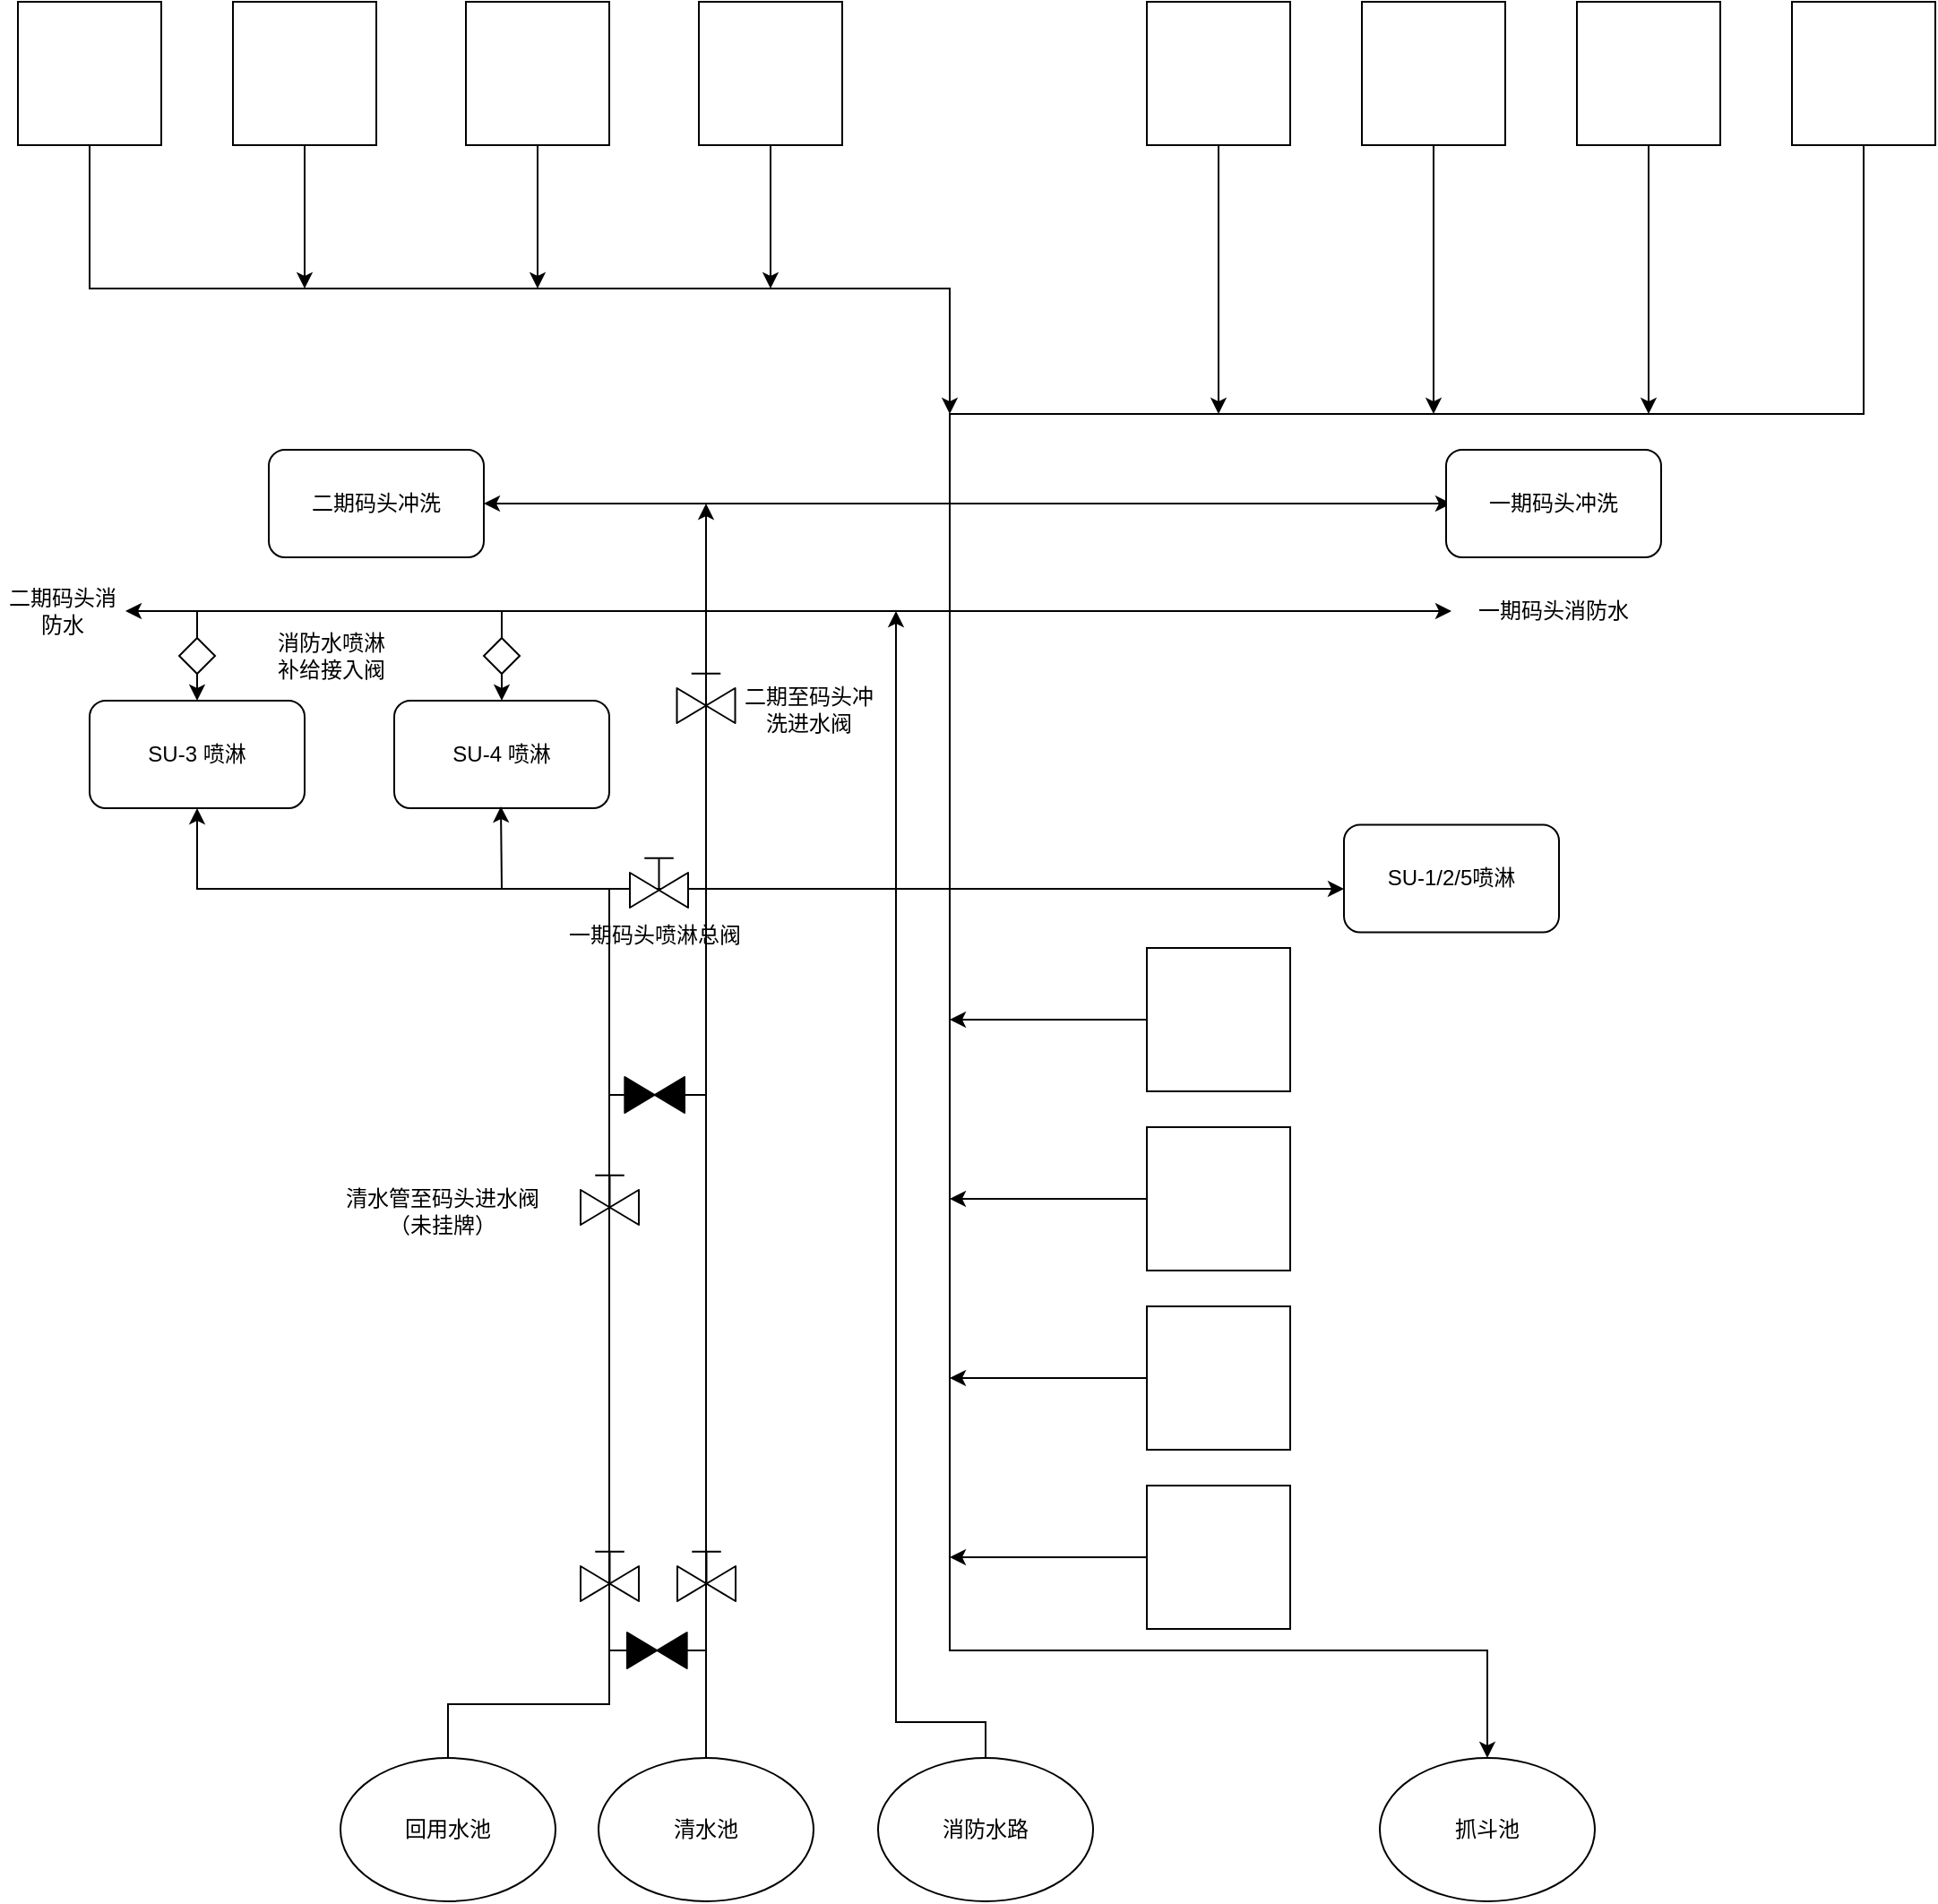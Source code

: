 <mxfile version="28.2.8">
  <diagram name="第 1 页" id="Vo9ke3K91HJbA7d8iazE">
    <mxGraphModel dx="1295" dy="715" grid="1" gridSize="10" guides="1" tooltips="1" connect="1" arrows="1" fold="1" page="1" pageScale="1" pageWidth="827" pageHeight="1169" math="0" shadow="0">
      <root>
        <mxCell id="0" />
        <mxCell id="1" parent="0" />
        <mxCell id="e1IWsJbD3PkFRO-2CS9D-8" style="edgeStyle=orthogonalEdgeStyle;rounded=0;orthogonalLoop=1;jettySize=auto;html=1;exitX=0.5;exitY=1;exitDx=0;exitDy=0;" parent="1" source="DEbx3k-RBi02xQSLn_eW-2" edge="1">
          <mxGeometry relative="1" as="geometry">
            <mxPoint x="550" y="250" as="targetPoint" />
            <Array as="points">
              <mxPoint x="70" y="180" />
              <mxPoint x="550" y="180" />
            </Array>
          </mxGeometry>
        </mxCell>
        <mxCell id="DEbx3k-RBi02xQSLn_eW-2" value="" style="whiteSpace=wrap;html=1;aspect=fixed;" parent="1" vertex="1">
          <mxGeometry x="30" y="20" width="80" height="80" as="geometry" />
        </mxCell>
        <mxCell id="e1IWsJbD3PkFRO-2CS9D-9" style="edgeStyle=orthogonalEdgeStyle;rounded=0;orthogonalLoop=1;jettySize=auto;html=1;exitX=0.5;exitY=1;exitDx=0;exitDy=0;" parent="1" source="e1IWsJbD3PkFRO-2CS9D-1" edge="1">
          <mxGeometry relative="1" as="geometry">
            <mxPoint x="190" y="180" as="targetPoint" />
          </mxGeometry>
        </mxCell>
        <mxCell id="e1IWsJbD3PkFRO-2CS9D-1" value="" style="whiteSpace=wrap;html=1;aspect=fixed;" parent="1" vertex="1">
          <mxGeometry x="150" y="20" width="80" height="80" as="geometry" />
        </mxCell>
        <mxCell id="e1IWsJbD3PkFRO-2CS9D-10" style="edgeStyle=orthogonalEdgeStyle;rounded=0;orthogonalLoop=1;jettySize=auto;html=1;exitX=0.5;exitY=1;exitDx=0;exitDy=0;" parent="1" source="e1IWsJbD3PkFRO-2CS9D-2" edge="1">
          <mxGeometry relative="1" as="geometry">
            <mxPoint x="320" y="180" as="targetPoint" />
          </mxGeometry>
        </mxCell>
        <mxCell id="e1IWsJbD3PkFRO-2CS9D-2" value="" style="whiteSpace=wrap;html=1;aspect=fixed;" parent="1" vertex="1">
          <mxGeometry x="280" y="20" width="80" height="80" as="geometry" />
        </mxCell>
        <mxCell id="e1IWsJbD3PkFRO-2CS9D-11" style="edgeStyle=orthogonalEdgeStyle;rounded=0;orthogonalLoop=1;jettySize=auto;html=1;exitX=0.5;exitY=1;exitDx=0;exitDy=0;" parent="1" source="e1IWsJbD3PkFRO-2CS9D-3" edge="1">
          <mxGeometry relative="1" as="geometry">
            <mxPoint x="450" y="180" as="targetPoint" />
          </mxGeometry>
        </mxCell>
        <mxCell id="e1IWsJbD3PkFRO-2CS9D-3" value="" style="whiteSpace=wrap;html=1;aspect=fixed;" parent="1" vertex="1">
          <mxGeometry x="410" y="20" width="80" height="80" as="geometry" />
        </mxCell>
        <mxCell id="e1IWsJbD3PkFRO-2CS9D-15" style="edgeStyle=orthogonalEdgeStyle;rounded=0;orthogonalLoop=1;jettySize=auto;html=1;exitX=0.5;exitY=1;exitDx=0;exitDy=0;" parent="1" source="e1IWsJbD3PkFRO-2CS9D-4" edge="1">
          <mxGeometry relative="1" as="geometry">
            <mxPoint x="700" y="250" as="targetPoint" />
          </mxGeometry>
        </mxCell>
        <mxCell id="e1IWsJbD3PkFRO-2CS9D-4" value="" style="whiteSpace=wrap;html=1;aspect=fixed;" parent="1" vertex="1">
          <mxGeometry x="660" y="20" width="80" height="80" as="geometry" />
        </mxCell>
        <mxCell id="e1IWsJbD3PkFRO-2CS9D-14" style="edgeStyle=orthogonalEdgeStyle;rounded=0;orthogonalLoop=1;jettySize=auto;html=1;exitX=0.5;exitY=1;exitDx=0;exitDy=0;" parent="1" source="e1IWsJbD3PkFRO-2CS9D-5" edge="1">
          <mxGeometry relative="1" as="geometry">
            <mxPoint x="820" y="250" as="targetPoint" />
          </mxGeometry>
        </mxCell>
        <mxCell id="e1IWsJbD3PkFRO-2CS9D-5" value="" style="whiteSpace=wrap;html=1;aspect=fixed;" parent="1" vertex="1">
          <mxGeometry x="780" y="20" width="80" height="80" as="geometry" />
        </mxCell>
        <mxCell id="e1IWsJbD3PkFRO-2CS9D-13" style="edgeStyle=orthogonalEdgeStyle;rounded=0;orthogonalLoop=1;jettySize=auto;html=1;exitX=0.5;exitY=1;exitDx=0;exitDy=0;" parent="1" source="e1IWsJbD3PkFRO-2CS9D-6" edge="1">
          <mxGeometry relative="1" as="geometry">
            <mxPoint x="940" y="250" as="targetPoint" />
          </mxGeometry>
        </mxCell>
        <mxCell id="e1IWsJbD3PkFRO-2CS9D-6" value="" style="whiteSpace=wrap;html=1;aspect=fixed;" parent="1" vertex="1">
          <mxGeometry x="900" y="20" width="80" height="80" as="geometry" />
        </mxCell>
        <mxCell id="e1IWsJbD3PkFRO-2CS9D-12" style="edgeStyle=orthogonalEdgeStyle;rounded=0;orthogonalLoop=1;jettySize=auto;html=1;exitX=0.5;exitY=1;exitDx=0;exitDy=0;entryX=0.5;entryY=0;entryDx=0;entryDy=0;" parent="1" source="e1IWsJbD3PkFRO-2CS9D-7" edge="1" target="e1IWsJbD3PkFRO-2CS9D-34">
          <mxGeometry relative="1" as="geometry">
            <mxPoint x="550" y="930" as="targetPoint" />
            <Array as="points">
              <mxPoint x="1060" y="250" />
              <mxPoint x="550" y="250" />
              <mxPoint x="550" y="940" />
            </Array>
          </mxGeometry>
        </mxCell>
        <mxCell id="e1IWsJbD3PkFRO-2CS9D-7" value="" style="whiteSpace=wrap;html=1;aspect=fixed;" parent="1" vertex="1">
          <mxGeometry x="1020" y="20" width="80" height="80" as="geometry" />
        </mxCell>
        <mxCell id="z3MOTtcASEHOVmJNfBGM-7" style="edgeStyle=orthogonalEdgeStyle;rounded=0;orthogonalLoop=1;jettySize=auto;html=1;entryX=0.5;entryY=1;entryDx=0;entryDy=0;" parent="1" target="z3MOTtcASEHOVmJNfBGM-2" edge="1">
          <mxGeometry relative="1" as="geometry">
            <Array as="points">
              <mxPoint x="270" y="970" />
              <mxPoint x="360" y="970" />
              <mxPoint x="360" y="515" />
              <mxPoint x="130" y="515" />
            </Array>
            <mxPoint x="270" y="1000" as="sourcePoint" />
          </mxGeometry>
        </mxCell>
        <mxCell id="e1IWsJbD3PkFRO-2CS9D-16" value="回用水池" style="ellipse;whiteSpace=wrap;html=1;" parent="1" vertex="1">
          <mxGeometry x="210" y="1000" width="120" height="80" as="geometry" />
        </mxCell>
        <mxCell id="z3MOTtcASEHOVmJNfBGM-8" style="edgeStyle=orthogonalEdgeStyle;rounded=0;orthogonalLoop=1;jettySize=auto;html=1;exitX=0.5;exitY=0;exitDx=0;exitDy=0;" parent="1" source="e1IWsJbD3PkFRO-2CS9D-17" edge="1">
          <mxGeometry relative="1" as="geometry">
            <mxPoint x="414" y="300" as="targetPoint" />
          </mxGeometry>
        </mxCell>
        <mxCell id="e1IWsJbD3PkFRO-2CS9D-17" value="清水池" style="ellipse;whiteSpace=wrap;html=1;" parent="1" vertex="1">
          <mxGeometry x="354" y="1000" width="120" height="80" as="geometry" />
        </mxCell>
        <mxCell id="e1IWsJbD3PkFRO-2CS9D-33" style="edgeStyle=orthogonalEdgeStyle;rounded=0;orthogonalLoop=1;jettySize=auto;html=1;exitX=0;exitY=0.5;exitDx=0;exitDy=0;" parent="1" source="e1IWsJbD3PkFRO-2CS9D-18" edge="1">
          <mxGeometry relative="1" as="geometry">
            <mxPoint x="550" y="888" as="targetPoint" />
          </mxGeometry>
        </mxCell>
        <mxCell id="e1IWsJbD3PkFRO-2CS9D-18" value="" style="whiteSpace=wrap;html=1;aspect=fixed;" parent="1" vertex="1">
          <mxGeometry x="660" y="848" width="80" height="80" as="geometry" />
        </mxCell>
        <mxCell id="e1IWsJbD3PkFRO-2CS9D-31" style="edgeStyle=orthogonalEdgeStyle;rounded=0;orthogonalLoop=1;jettySize=auto;html=1;exitX=0;exitY=0.5;exitDx=0;exitDy=0;" parent="1" source="e1IWsJbD3PkFRO-2CS9D-21" edge="1">
          <mxGeometry relative="1" as="geometry">
            <mxPoint x="550" y="688" as="targetPoint" />
          </mxGeometry>
        </mxCell>
        <mxCell id="e1IWsJbD3PkFRO-2CS9D-21" value="" style="whiteSpace=wrap;html=1;aspect=fixed;" parent="1" vertex="1">
          <mxGeometry x="660" y="648" width="80" height="80" as="geometry" />
        </mxCell>
        <mxCell id="e1IWsJbD3PkFRO-2CS9D-30" style="edgeStyle=orthogonalEdgeStyle;rounded=0;orthogonalLoop=1;jettySize=auto;html=1;exitX=0;exitY=0.5;exitDx=0;exitDy=0;" parent="1" source="e1IWsJbD3PkFRO-2CS9D-26" edge="1">
          <mxGeometry relative="1" as="geometry">
            <mxPoint x="550" y="588" as="targetPoint" />
          </mxGeometry>
        </mxCell>
        <mxCell id="e1IWsJbD3PkFRO-2CS9D-26" value="" style="whiteSpace=wrap;html=1;aspect=fixed;" parent="1" vertex="1">
          <mxGeometry x="660" y="548" width="80" height="80" as="geometry" />
        </mxCell>
        <mxCell id="e1IWsJbD3PkFRO-2CS9D-32" style="edgeStyle=orthogonalEdgeStyle;rounded=0;orthogonalLoop=1;jettySize=auto;html=1;exitX=0;exitY=0.5;exitDx=0;exitDy=0;" parent="1" source="e1IWsJbD3PkFRO-2CS9D-27" edge="1">
          <mxGeometry relative="1" as="geometry">
            <mxPoint x="550" y="788" as="targetPoint" />
          </mxGeometry>
        </mxCell>
        <mxCell id="e1IWsJbD3PkFRO-2CS9D-27" value="" style="whiteSpace=wrap;html=1;aspect=fixed;" parent="1" vertex="1">
          <mxGeometry x="660" y="748" width="80" height="80" as="geometry" />
        </mxCell>
        <mxCell id="e1IWsJbD3PkFRO-2CS9D-34" value="抓斗池" style="ellipse;whiteSpace=wrap;html=1;" parent="1" vertex="1">
          <mxGeometry x="790" y="1000" width="120" height="80" as="geometry" />
        </mxCell>
        <mxCell id="z3MOTtcASEHOVmJNfBGM-2" value="SU-3 喷淋" style="rounded=1;whiteSpace=wrap;html=1;" parent="1" vertex="1">
          <mxGeometry x="70" y="410" width="120" height="60" as="geometry" />
        </mxCell>
        <mxCell id="z3MOTtcASEHOVmJNfBGM-3" value="SU-4 喷淋" style="rounded=1;whiteSpace=wrap;html=1;" parent="1" vertex="1">
          <mxGeometry x="240" y="410" width="120" height="60" as="geometry" />
        </mxCell>
        <mxCell id="z3MOTtcASEHOVmJNfBGM-4" value="" style="endArrow=classic;html=1;rounded=0;entryX=0.5;entryY=1;entryDx=0;entryDy=0;" parent="1" edge="1">
          <mxGeometry width="50" height="50" relative="1" as="geometry">
            <mxPoint x="300" y="515" as="sourcePoint" />
            <mxPoint x="299.5" y="469" as="targetPoint" />
          </mxGeometry>
        </mxCell>
        <mxCell id="z3MOTtcASEHOVmJNfBGM-9" value="" style="endArrow=none;html=1;rounded=0;" parent="1" edge="1" source="2-IeezzNG0sbmpi-8emS-7">
          <mxGeometry width="50" height="50" relative="1" as="geometry">
            <mxPoint x="414" y="470" as="sourcePoint" />
            <mxPoint x="360" y="630" as="targetPoint" />
          </mxGeometry>
        </mxCell>
        <mxCell id="2-IeezzNG0sbmpi-8emS-2" style="edgeStyle=orthogonalEdgeStyle;rounded=0;orthogonalLoop=1;jettySize=auto;html=1;exitX=0.5;exitY=0;exitDx=0;exitDy=0;" edge="1" parent="1" source="2-IeezzNG0sbmpi-8emS-1">
          <mxGeometry relative="1" as="geometry">
            <mxPoint x="520" y="360" as="targetPoint" />
            <Array as="points">
              <mxPoint x="570" y="980" />
              <mxPoint x="520" y="980" />
              <mxPoint x="520" y="360" />
            </Array>
          </mxGeometry>
        </mxCell>
        <mxCell id="2-IeezzNG0sbmpi-8emS-1" value="消防水路" style="ellipse;whiteSpace=wrap;html=1;" vertex="1" parent="1">
          <mxGeometry x="510" y="1000" width="120" height="80" as="geometry" />
        </mxCell>
        <mxCell id="2-IeezzNG0sbmpi-8emS-3" value="" style="endArrow=none;html=1;rounded=0;" edge="1" parent="1" source="2-IeezzNG0sbmpi-8emS-9">
          <mxGeometry width="50" height="50" relative="1" as="geometry">
            <mxPoint x="414" y="940" as="sourcePoint" />
            <mxPoint x="360" y="940" as="targetPoint" />
          </mxGeometry>
        </mxCell>
        <mxCell id="2-IeezzNG0sbmpi-8emS-5" value="" style="verticalLabelPosition=bottom;align=center;html=1;verticalAlign=top;pointerEvents=1;dashed=0;shape=mxgraph.pid2valves.valve;valveType=gate;actuator=man" vertex="1" parent="1">
          <mxGeometry x="344" y="670" width="32.5" height="32.5" as="geometry" />
        </mxCell>
        <mxCell id="2-IeezzNG0sbmpi-8emS-8" value="" style="endArrow=none;html=1;rounded=0;" edge="1" parent="1" target="2-IeezzNG0sbmpi-8emS-7">
          <mxGeometry width="50" height="50" relative="1" as="geometry">
            <mxPoint x="414" y="630" as="sourcePoint" />
            <mxPoint x="360" y="470" as="targetPoint" />
          </mxGeometry>
        </mxCell>
        <mxCell id="2-IeezzNG0sbmpi-8emS-7" value="" style="verticalLabelPosition=bottom;align=center;html=1;verticalAlign=top;pointerEvents=1;dashed=0;shape=mxgraph.pid2valves.valve;valveType=gate;defState=closed" vertex="1" parent="1">
          <mxGeometry x="368.67" y="620" width="33.33" height="20" as="geometry" />
        </mxCell>
        <mxCell id="2-IeezzNG0sbmpi-8emS-10" value="" style="endArrow=none;html=1;rounded=0;" edge="1" parent="1" target="2-IeezzNG0sbmpi-8emS-9">
          <mxGeometry width="50" height="50" relative="1" as="geometry">
            <mxPoint x="414" y="940" as="sourcePoint" />
            <mxPoint x="360" y="940" as="targetPoint" />
          </mxGeometry>
        </mxCell>
        <mxCell id="2-IeezzNG0sbmpi-8emS-9" value="" style="verticalLabelPosition=bottom;align=center;html=1;verticalAlign=top;pointerEvents=1;dashed=0;shape=mxgraph.pid2valves.valve;valveType=gate;defState=closed" vertex="1" parent="1">
          <mxGeometry x="370" y="930" width="33.33" height="20" as="geometry" />
        </mxCell>
        <mxCell id="2-IeezzNG0sbmpi-8emS-11" value="" style="verticalLabelPosition=bottom;align=center;html=1;verticalAlign=top;pointerEvents=1;dashed=0;shape=mxgraph.pid2valves.valve;valveType=gate;actuator=man" vertex="1" parent="1">
          <mxGeometry x="397.75" y="390" width="32.5" height="32.5" as="geometry" />
        </mxCell>
        <mxCell id="2-IeezzNG0sbmpi-8emS-12" value="" style="endArrow=classic;startArrow=classic;html=1;rounded=0;" edge="1" parent="1">
          <mxGeometry width="50" height="50" relative="1" as="geometry">
            <mxPoint x="290" y="300" as="sourcePoint" />
            <mxPoint x="830" y="300" as="targetPoint" />
          </mxGeometry>
        </mxCell>
        <mxCell id="2-IeezzNG0sbmpi-8emS-13" value="二期码头冲洗" style="rounded=1;whiteSpace=wrap;html=1;" vertex="1" parent="1">
          <mxGeometry x="170" y="270" width="120" height="60" as="geometry" />
        </mxCell>
        <mxCell id="2-IeezzNG0sbmpi-8emS-14" value="" style="endArrow=classic;html=1;rounded=0;" edge="1" parent="1">
          <mxGeometry width="50" height="50" relative="1" as="geometry">
            <mxPoint x="360" y="515" as="sourcePoint" />
            <mxPoint x="770" y="515" as="targetPoint" />
          </mxGeometry>
        </mxCell>
        <mxCell id="2-IeezzNG0sbmpi-8emS-15" value="" style="verticalLabelPosition=bottom;align=center;html=1;verticalAlign=top;pointerEvents=1;dashed=0;shape=mxgraph.pid2valves.valve;valveType=gate;actuator=man" vertex="1" parent="1">
          <mxGeometry x="371.5" y="493" width="32.5" height="32.5" as="geometry" />
        </mxCell>
        <mxCell id="2-IeezzNG0sbmpi-8emS-17" value="一期码头冲洗" style="rounded=1;whiteSpace=wrap;html=1;" vertex="1" parent="1">
          <mxGeometry x="827" y="270" width="120" height="60" as="geometry" />
        </mxCell>
        <mxCell id="2-IeezzNG0sbmpi-8emS-18" value="" style="verticalLabelPosition=bottom;align=center;html=1;verticalAlign=top;pointerEvents=1;dashed=0;shape=mxgraph.pid2valves.valve;valveType=gate;actuator=man" vertex="1" parent="1">
          <mxGeometry x="344" y="880" width="32.5" height="32.5" as="geometry" />
        </mxCell>
        <mxCell id="2-IeezzNG0sbmpi-8emS-19" value="" style="verticalLabelPosition=bottom;align=center;html=1;verticalAlign=top;pointerEvents=1;dashed=0;shape=mxgraph.pid2valves.valve;valveType=gate;actuator=man" vertex="1" parent="1">
          <mxGeometry x="398" y="880" width="32.5" height="32.5" as="geometry" />
        </mxCell>
        <mxCell id="2-IeezzNG0sbmpi-8emS-20" value="清水管至码头进水阀（未挂牌）" style="text;html=1;whiteSpace=wrap;strokeColor=none;fillColor=none;align=center;verticalAlign=middle;rounded=0;" vertex="1" parent="1">
          <mxGeometry x="204" y="680" width="126" height="30" as="geometry" />
        </mxCell>
        <mxCell id="2-IeezzNG0sbmpi-8emS-22" value="二期至码头冲洗进水阀" style="text;html=1;whiteSpace=wrap;strokeColor=none;fillColor=none;align=center;verticalAlign=middle;rounded=0;" vertex="1" parent="1">
          <mxGeometry x="434.25" y="400" width="74.75" height="30" as="geometry" />
        </mxCell>
        <mxCell id="2-IeezzNG0sbmpi-8emS-23" value="一期码头喷淋总阀" style="text;html=1;whiteSpace=wrap;strokeColor=none;fillColor=none;align=center;verticalAlign=middle;rounded=0;" vertex="1" parent="1">
          <mxGeometry x="332" y="525.5" width="106.67" height="30" as="geometry" />
        </mxCell>
        <mxCell id="2-IeezzNG0sbmpi-8emS-24" value="SU-1/2/5喷淋" style="rounded=1;whiteSpace=wrap;html=1;" vertex="1" parent="1">
          <mxGeometry x="770" y="479.25" width="120" height="60" as="geometry" />
        </mxCell>
        <mxCell id="2-IeezzNG0sbmpi-8emS-26" value="" style="endArrow=classic;startArrow=classic;html=1;rounded=0;exitX=0.5;exitY=0;exitDx=0;exitDy=0;" edge="1" parent="1" source="z3MOTtcASEHOVmJNfBGM-2">
          <mxGeometry width="50" height="50" relative="1" as="geometry">
            <mxPoint x="290" y="370" as="sourcePoint" />
            <mxPoint x="830" y="360" as="targetPoint" />
            <Array as="points">
              <mxPoint x="130" y="360" />
              <mxPoint x="300" y="360" />
            </Array>
          </mxGeometry>
        </mxCell>
        <mxCell id="2-IeezzNG0sbmpi-8emS-27" value="" style="endArrow=classic;html=1;rounded=0;entryX=0.5;entryY=0;entryDx=0;entryDy=0;" edge="1" parent="1" target="z3MOTtcASEHOVmJNfBGM-3">
          <mxGeometry width="50" height="50" relative="1" as="geometry">
            <mxPoint x="300" y="360" as="sourcePoint" />
            <mxPoint x="320" y="360" as="targetPoint" />
          </mxGeometry>
        </mxCell>
        <mxCell id="2-IeezzNG0sbmpi-8emS-29" value="" style="rhombus;whiteSpace=wrap;html=1;" vertex="1" parent="1">
          <mxGeometry x="120" y="375" width="20" height="20" as="geometry" />
        </mxCell>
        <mxCell id="2-IeezzNG0sbmpi-8emS-32" value="消防水喷淋补给接入阀" style="text;html=1;whiteSpace=wrap;strokeColor=none;fillColor=none;align=center;verticalAlign=middle;rounded=0;" vertex="1" parent="1">
          <mxGeometry x="170" y="370" width="70" height="30" as="geometry" />
        </mxCell>
        <mxCell id="2-IeezzNG0sbmpi-8emS-33" value="" style="rhombus;whiteSpace=wrap;html=1;" vertex="1" parent="1">
          <mxGeometry x="290" y="375" width="20" height="20" as="geometry" />
        </mxCell>
        <mxCell id="2-IeezzNG0sbmpi-8emS-35" value="" style="endArrow=classic;html=1;rounded=0;" edge="1" parent="1">
          <mxGeometry width="50" height="50" relative="1" as="geometry">
            <mxPoint x="130" y="360" as="sourcePoint" />
            <mxPoint x="90" y="360" as="targetPoint" />
          </mxGeometry>
        </mxCell>
        <mxCell id="2-IeezzNG0sbmpi-8emS-36" value="二期码头消防水" style="text;html=1;whiteSpace=wrap;strokeColor=none;fillColor=none;align=center;verticalAlign=middle;rounded=0;" vertex="1" parent="1">
          <mxGeometry x="20" y="345" width="70" height="30" as="geometry" />
        </mxCell>
        <mxCell id="2-IeezzNG0sbmpi-8emS-37" value="一期码头消防水" style="text;html=1;whiteSpace=wrap;strokeColor=none;fillColor=none;align=center;verticalAlign=middle;rounded=0;" vertex="1" parent="1">
          <mxGeometry x="842" y="345" width="90" height="30" as="geometry" />
        </mxCell>
      </root>
    </mxGraphModel>
  </diagram>
</mxfile>
